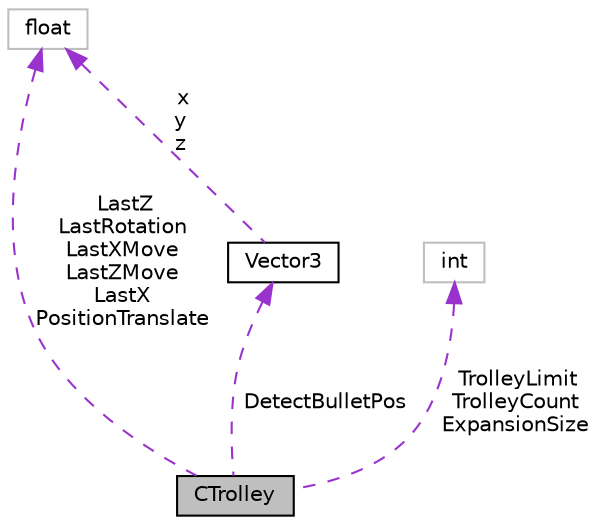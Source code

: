digraph "CTrolley"
{
  bgcolor="transparent";
  edge [fontname="Helvetica",fontsize="10",labelfontname="Helvetica",labelfontsize="10"];
  node [fontname="Helvetica",fontsize="10",shape=record];
  Node1 [label="CTrolley",height=0.2,width=0.4,color="black", fillcolor="grey75", style="filled", fontcolor="black"];
  Node2 -> Node1 [dir="back",color="darkorchid3",fontsize="10",style="dashed",label=" LastZ\nLastRotation\nLastXMove\nLastZMove\nLastX\nPositionTranslate" ,fontname="Helvetica"];
  Node2 [label="float",height=0.2,width=0.4,color="grey75"];
  Node3 -> Node1 [dir="back",color="darkorchid3",fontsize="10",style="dashed",label=" DetectBulletPos" ,fontname="Helvetica"];
  Node3 [label="Vector3",height=0.2,width=0.4,color="black",URL="$structVector3.html",tooltip="Defines a 3D vector and its methods. "];
  Node2 -> Node3 [dir="back",color="darkorchid3",fontsize="10",style="dashed",label=" x\ny\nz" ,fontname="Helvetica"];
  Node4 -> Node1 [dir="back",color="darkorchid3",fontsize="10",style="dashed",label=" TrolleyLimit\nTrolleyCount\nExpansionSize" ,fontname="Helvetica"];
  Node4 [label="int",height=0.2,width=0.4,color="grey75"];
}
